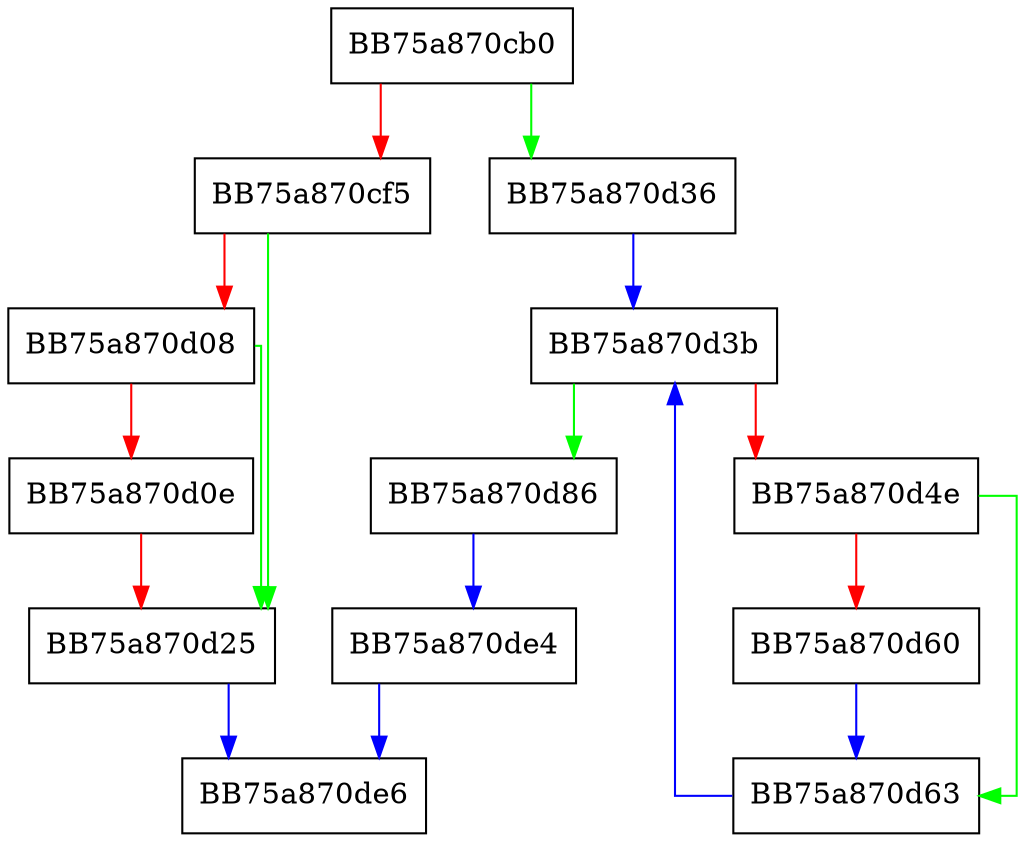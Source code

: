 digraph SetDlpBlanketPolicyExemptionData {
  node [shape="box"];
  graph [splines=ortho];
  BB75a870cb0 -> BB75a870d36 [color="green"];
  BB75a870cb0 -> BB75a870cf5 [color="red"];
  BB75a870cf5 -> BB75a870d25 [color="green"];
  BB75a870cf5 -> BB75a870d08 [color="red"];
  BB75a870d08 -> BB75a870d25 [color="green"];
  BB75a870d08 -> BB75a870d0e [color="red"];
  BB75a870d0e -> BB75a870d25 [color="red"];
  BB75a870d25 -> BB75a870de6 [color="blue"];
  BB75a870d36 -> BB75a870d3b [color="blue"];
  BB75a870d3b -> BB75a870d86 [color="green"];
  BB75a870d3b -> BB75a870d4e [color="red"];
  BB75a870d4e -> BB75a870d63 [color="green"];
  BB75a870d4e -> BB75a870d60 [color="red"];
  BB75a870d60 -> BB75a870d63 [color="blue"];
  BB75a870d63 -> BB75a870d3b [color="blue"];
  BB75a870d86 -> BB75a870de4 [color="blue"];
  BB75a870de4 -> BB75a870de6 [color="blue"];
}